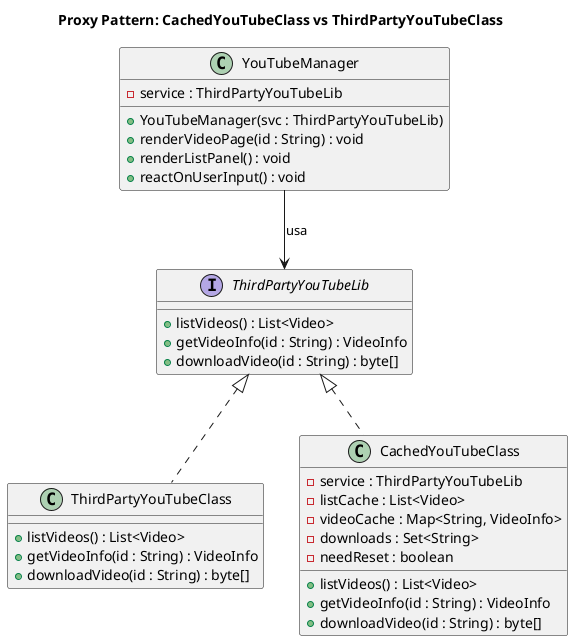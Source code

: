 @startuml
title Proxy Pattern: CachedYouTubeClass vs ThirdPartyYouTubeClass

interface ThirdPartyYouTubeLib {
  + listVideos() : List<Video>
  + getVideoInfo(id : String) : VideoInfo
  + downloadVideo(id : String) : byte[]
}

class ThirdPartyYouTubeClass implements ThirdPartyYouTubeLib {
  + listVideos() : List<Video>
  + getVideoInfo(id : String) : VideoInfo
  + downloadVideo(id : String) : byte[]
}

class CachedYouTubeClass implements ThirdPartyYouTubeLib {
  - service : ThirdPartyYouTubeLib
  - listCache : List<Video>
  - videoCache : Map<String, VideoInfo>
  - downloads : Set<String>
  - needReset : boolean
  + listVideos() : List<Video>
  + getVideoInfo(id : String) : VideoInfo
  + downloadVideo(id : String) : byte[]
}

class YouTubeManager {
  - service : ThirdPartyYouTubeLib
  + YouTubeManager(svc : ThirdPartyYouTubeLib)
  + renderVideoPage(id : String) : void
  + renderListPanel() : void
  + reactOnUserInput() : void
}

YouTubeManager --> ThirdPartyYouTubeLib : usa
@enduml
